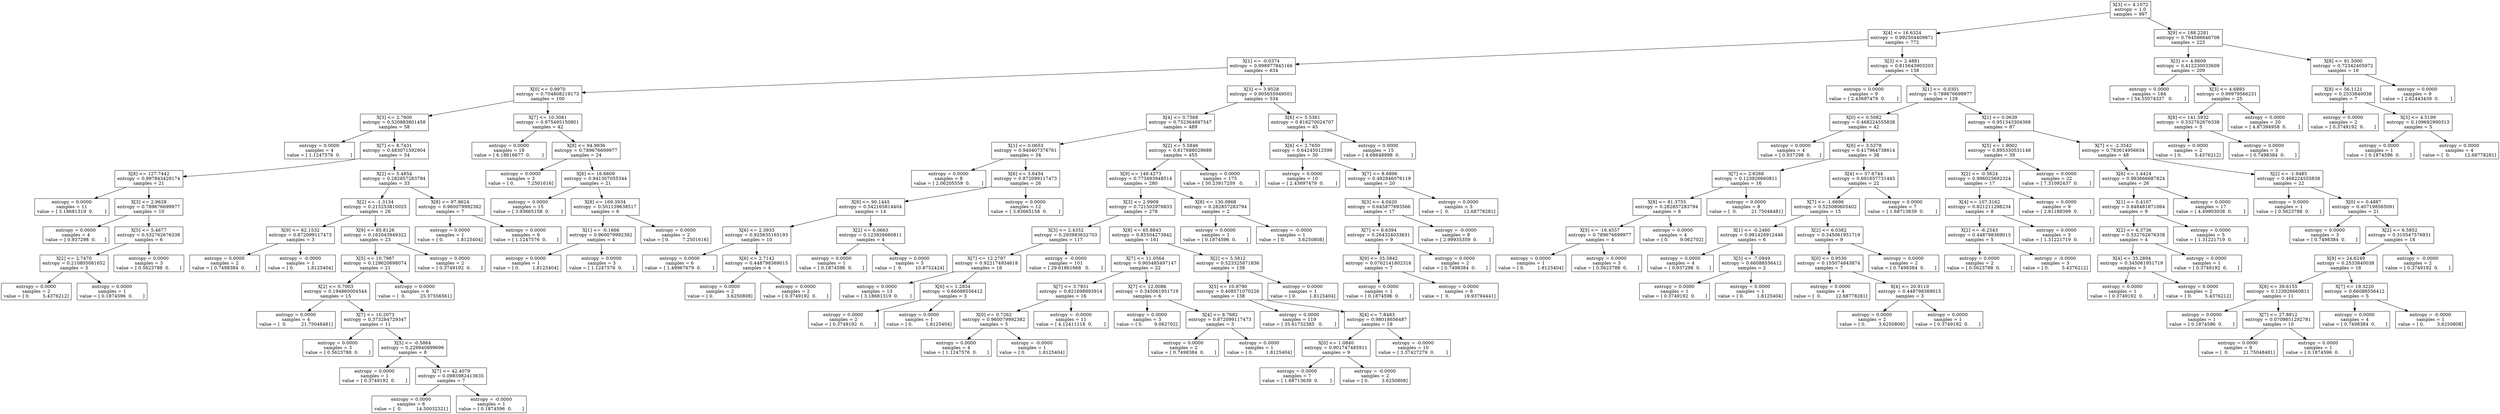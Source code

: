 digraph Tree {
0 [label="X[3] <= 4.1072\nentropy = 1.0\nsamples = 997", shape="box"] ;
1 [label="X[4] <= 16.6324\nentropy = 0.992504409871\nsamples = 772", shape="box"] ;
0 -> 1 ;
2 [label="X[1] <= -0.0374\nentropy = 0.998977845166\nsamples = 634", shape="box"] ;
1 -> 2 ;
3 [label="X[0] <= 0.9970\nentropy = 0.704808219173\nsamples = 100", shape="box"] ;
2 -> 3 ;
4 [label="X[3] <= 2.7600\nentropy = 0.520883801458\nsamples = 58", shape="box"] ;
3 -> 4 ;
5 [label="entropy = 0.0000\nsamples = 4\nvalue = [ 1.1247576  0.       ]", shape="box"] ;
4 -> 5 ;
6 [label="X[7] <= 8.7431\nentropy = 0.483071592904\nsamples = 54", shape="box"] ;
4 -> 6 ;
7 [label="X[8] <= 127.7442\nentropy = 0.997843429174\nsamples = 21", shape="box"] ;
6 -> 7 ;
8 [label="entropy = 0.0000\nsamples = 11\nvalue = [ 3.18681319  0.        ]", shape="box"] ;
7 -> 8 ;
9 [label="X[3] <= 2.9628\nentropy = 0.789676699977\nsamples = 10", shape="box"] ;
7 -> 9 ;
10 [label="entropy = 0.0000\nsamples = 4\nvalue = [ 0.937298  0.      ]", shape="box"] ;
9 -> 10 ;
11 [label="X[5] <= 5.4677\nentropy = 0.532762676338\nsamples = 6", shape="box"] ;
9 -> 11 ;
12 [label="X[2] <= 2.7470\nentropy = 0.210805081652\nsamples = 3", shape="box"] ;
11 -> 12 ;
13 [label="entropy = 0.0000\nsamples = 2\nvalue = [ 0.         5.4376212]", shape="box"] ;
12 -> 13 ;
14 [label="entropy = 0.0000\nsamples = 1\nvalue = [ 0.1874596  0.       ]", shape="box"] ;
12 -> 14 ;
15 [label="entropy = 0.0000\nsamples = 3\nvalue = [ 0.5623788  0.       ]", shape="box"] ;
11 -> 15 ;
16 [label="X[2] <= 5.4854\nentropy = 0.282857283794\nsamples = 33", shape="box"] ;
6 -> 16 ;
17 [label="X[2] <= -1.3134\nentropy = 0.215253810025\nsamples = 26", shape="box"] ;
16 -> 17 ;
18 [label="X[9] <= 62.1532\nentropy = 0.872099117473\nsamples = 3", shape="box"] ;
17 -> 18 ;
19 [label="entropy = 0.0000\nsamples = 2\nvalue = [ 0.7498384  0.       ]", shape="box"] ;
18 -> 19 ;
20 [label="entropy = -0.0000\nsamples = 1\nvalue = [ 0.         1.8125404]", shape="box"] ;
18 -> 20 ;
21 [label="X[9] <= 85.8126\nentropy = 0.162043949322\nsamples = 23", shape="box"] ;
17 -> 21 ;
22 [label="X[5] <= 10.7987\nentropy = 0.129620698074\nsamples = 21", shape="box"] ;
21 -> 22 ;
23 [label="X[2] <= 0.7003\nentropy = 0.194860004544\nsamples = 15", shape="box"] ;
22 -> 23 ;
24 [label="entropy = 0.0000\nsamples = 4\nvalue = [  0.          21.75048481]", shape="box"] ;
23 -> 24 ;
25 [label="X[7] <= 10.2073\nentropy = 0.373284729347\nsamples = 11", shape="box"] ;
23 -> 25 ;
26 [label="entropy = 0.0000\nsamples = 3\nvalue = [ 0.5623788  0.       ]", shape="box"] ;
25 -> 26 ;
27 [label="X[5] <= -0.5864\nentropy = 0.229940899696\nsamples = 8", shape="box"] ;
25 -> 27 ;
28 [label="entropy = 0.0000\nsamples = 1\nvalue = [ 0.3749192  0.       ]", shape="box"] ;
27 -> 28 ;
29 [label="X[7] <= 42.4079\nentropy = 0.0985982413635\nsamples = 7", shape="box"] ;
27 -> 29 ;
30 [label="entropy = 0.0000\nsamples = 6\nvalue = [  0.          14.50032321]", shape="box"] ;
29 -> 30 ;
31 [label="entropy = -0.0000\nsamples = 1\nvalue = [ 0.1874596  0.       ]", shape="box"] ;
29 -> 31 ;
32 [label="entropy = 0.0000\nsamples = 6\nvalue = [  0.          25.37556561]", shape="box"] ;
22 -> 32 ;
33 [label="entropy = 0.0000\nsamples = 2\nvalue = [ 0.3749192  0.       ]", shape="box"] ;
21 -> 33 ;
34 [label="X[8] <= 97.9624\nentropy = 0.960079992382\nsamples = 7", shape="box"] ;
16 -> 34 ;
35 [label="entropy = 0.0000\nsamples = 1\nvalue = [ 0.         1.8125404]", shape="box"] ;
34 -> 35 ;
36 [label="entropy = 0.0000\nsamples = 6\nvalue = [ 1.1247576  0.       ]", shape="box"] ;
34 -> 36 ;
37 [label="X[7] <= 10.3081\nentropy = 0.975495150801\nsamples = 42", shape="box"] ;
3 -> 37 ;
38 [label="entropy = 0.0000\nsamples = 18\nvalue = [ 6.18616677  0.        ]", shape="box"] ;
37 -> 38 ;
39 [label="X[8] <= 94.9936\nentropy = 0.789676699977\nsamples = 24", shape="box"] ;
37 -> 39 ;
40 [label="entropy = 0.0000\nsamples = 3\nvalue = [ 0.         7.2501616]", shape="box"] ;
39 -> 40 ;
41 [label="X[6] <= 16.6609\nentropy = 0.941307055344\nsamples = 21", shape="box"] ;
39 -> 41 ;
42 [label="entropy = 0.0000\nsamples = 15\nvalue = [ 3.93665158  0.        ]", shape="box"] ;
41 -> 42 ;
43 [label="X[8] <= 169.3934\nentropy = 0.501139638517\nsamples = 6", shape="box"] ;
41 -> 43 ;
44 [label="X[1] <= -0.1666\nentropy = 0.960079992382\nsamples = 4", shape="box"] ;
43 -> 44 ;
45 [label="entropy = 0.0000\nsamples = 1\nvalue = [ 0.         1.8125404]", shape="box"] ;
44 -> 45 ;
46 [label="entropy = 0.0000\nsamples = 3\nvalue = [ 1.1247576  0.       ]", shape="box"] ;
44 -> 46 ;
47 [label="entropy = 0.0000\nsamples = 2\nvalue = [ 0.         7.2501616]", shape="box"] ;
43 -> 47 ;
48 [label="X[3] <= 3.9528\nentropy = 0.905655949501\nsamples = 534", shape="box"] ;
2 -> 48 ;
49 [label="X[4] <= 0.7568\nentropy = 0.752364697547\nsamples = 489", shape="box"] ;
48 -> 49 ;
50 [label="X[1] <= 0.0653\nentropy = 0.940407376761\nsamples = 34", shape="box"] ;
49 -> 50 ;
51 [label="entropy = 0.0000\nsamples = 8\nvalue = [ 2.06205559  0.        ]", shape="box"] ;
50 -> 51 ;
52 [label="X[6] <= 3.6454\nentropy = 0.872099117473\nsamples = 26", shape="box"] ;
50 -> 52 ;
53 [label="X[8] <= 90.1445\nentropy = 0.542165814404\nsamples = 14", shape="box"] ;
52 -> 53 ;
54 [label="X[6] <= 2.3933\nentropy = 0.925635165193\nsamples = 10", shape="box"] ;
53 -> 54 ;
55 [label="entropy = 0.0000\nsamples = 6\nvalue = [ 1.49967679  0.        ]", shape="box"] ;
54 -> 55 ;
56 [label="X[6] <= 2.7142\nentropy = 0.448798369015\nsamples = 4", shape="box"] ;
54 -> 56 ;
57 [label="entropy = 0.0000\nsamples = 2\nvalue = [ 0.         3.6250808]", shape="box"] ;
56 -> 57 ;
58 [label="entropy = 0.0000\nsamples = 2\nvalue = [ 0.3749192  0.       ]", shape="box"] ;
56 -> 58 ;
59 [label="X[2] <= 6.0663\nentropy = 0.123926660811\nsamples = 4", shape="box"] ;
53 -> 59 ;
60 [label="entropy = 0.0000\nsamples = 1\nvalue = [ 0.1874596  0.       ]", shape="box"] ;
59 -> 60 ;
61 [label="entropy = 0.0000\nsamples = 3\nvalue = [  0.         10.8752424]", shape="box"] ;
59 -> 61 ;
62 [label="entropy = 0.0000\nsamples = 12\nvalue = [ 3.93665158  0.        ]", shape="box"] ;
52 -> 62 ;
63 [label="X[2] <= 5.5846\nentropy = 0.617688029689\nsamples = 455", shape="box"] ;
49 -> 63 ;
64 [label="X[9] <= 149.4273\nentropy = 0.773493948514\nsamples = 280", shape="box"] ;
63 -> 64 ;
65 [label="X[3] <= 2.9909\nentropy = 0.721502976833\nsamples = 278", shape="box"] ;
64 -> 65 ;
66 [label="X[3] <= 2.4352\nentropy = 0.293983632703\nsamples = 117", shape="box"] ;
65 -> 66 ;
67 [label="X[7] <= 12.2797\nentropy = 0.922174934618\nsamples = 16", shape="box"] ;
66 -> 67 ;
68 [label="entropy = 0.0000\nsamples = 13\nvalue = [ 3.18681319  0.        ]", shape="box"] ;
67 -> 68 ;
69 [label="X[0] <= 1.2834\nentropy = 0.66088556412\nsamples = 3", shape="box"] ;
67 -> 69 ;
70 [label="entropy = 0.0000\nsamples = 2\nvalue = [ 0.3749192  0.       ]", shape="box"] ;
69 -> 70 ;
71 [label="entropy = 0.0000\nsamples = 1\nvalue = [ 0.         1.8125404]", shape="box"] ;
69 -> 71 ;
72 [label="entropy = -0.0000\nsamples = 101\nvalue = [ 29.61861668   0.        ]", shape="box"] ;
66 -> 72 ;
73 [label="X[8] <= 65.8843\nentropy = 0.85504273842\nsamples = 161", shape="box"] ;
65 -> 73 ;
74 [label="X[7] <= 11.0564\nentropy = 0.905485497147\nsamples = 22", shape="box"] ;
73 -> 74 ;
75 [label="X[7] <= 3.7931\nentropy = 0.821698893914\nsamples = 16", shape="box"] ;
74 -> 75 ;
76 [label="X[0] <= 0.7262\nentropy = 0.960079992382\nsamples = 5", shape="box"] ;
75 -> 76 ;
77 [label="entropy = 0.0000\nsamples = 4\nvalue = [ 1.1247576  0.       ]", shape="box"] ;
76 -> 77 ;
78 [label="entropy = -0.0000\nsamples = 1\nvalue = [ 0.         1.8125404]", shape="box"] ;
76 -> 78 ;
79 [label="entropy = -0.0000\nsamples = 11\nvalue = [ 4.12411118  0.        ]", shape="box"] ;
75 -> 79 ;
80 [label="X[7] <= 12.0086\nentropy = 0.345061951719\nsamples = 6", shape="box"] ;
74 -> 80 ;
81 [label="entropy = 0.0000\nsamples = 3\nvalue = [ 0.        9.062702]", shape="box"] ;
80 -> 81 ;
82 [label="X[4] <= 8.7682\nentropy = 0.872099117473\nsamples = 3", shape="box"] ;
80 -> 82 ;
83 [label="entropy = 0.0000\nsamples = 2\nvalue = [ 0.7498384  0.       ]", shape="box"] ;
82 -> 83 ;
84 [label="entropy = 0.0000\nsamples = 1\nvalue = [ 0.         1.8125404]", shape="box"] ;
82 -> 84 ;
85 [label="X[2] <= 5.5812\nentropy = 0.523325871836\nsamples = 139", shape="box"] ;
73 -> 85 ;
86 [label="X[5] <= 10.9790\nentropy = 0.408571070226\nsamples = 138", shape="box"] ;
85 -> 86 ;
87 [label="entropy = 0.0000\nsamples = 119\nvalue = [ 35.61732385   0.        ]", shape="box"] ;
86 -> 87 ;
88 [label="X[4] <= 7.8483\nentropy = 0.98018656487\nsamples = 19", shape="box"] ;
86 -> 88 ;
89 [label="X[0] <= 1.0840\nentropy = 0.901747485911\nsamples = 9", shape="box"] ;
88 -> 89 ;
90 [label="entropy = 0.0000\nsamples = 7\nvalue = [ 1.68713639  0.        ]", shape="box"] ;
89 -> 90 ;
91 [label="entropy = -0.0000\nsamples = 2\nvalue = [ 0.         3.6250808]", shape="box"] ;
89 -> 91 ;
92 [label="entropy = -0.0000\nsamples = 10\nvalue = [ 3.37427279  0.        ]", shape="box"] ;
88 -> 92 ;
93 [label="entropy = 0.0000\nsamples = 1\nvalue = [ 0.         1.8125404]", shape="box"] ;
85 -> 93 ;
94 [label="X[8] <= 130.0868\nentropy = 0.282857283794\nsamples = 2", shape="box"] ;
64 -> 94 ;
95 [label="entropy = 0.0000\nsamples = 1\nvalue = [ 0.1874596  0.       ]", shape="box"] ;
94 -> 95 ;
96 [label="entropy = -0.0000\nsamples = 1\nvalue = [ 0.         3.6250808]", shape="box"] ;
94 -> 96 ;
97 [label="entropy = 0.0000\nsamples = 175\nvalue = [ 50.23917259   0.        ]", shape="box"] ;
63 -> 97 ;
98 [label="X[6] <= 5.5361\nentropy = 0.816270024707\nsamples = 45", shape="box"] ;
48 -> 98 ;
99 [label="X[6] <= 2.7650\nentropy = 0.64245012599\nsamples = 30", shape="box"] ;
98 -> 99 ;
100 [label="entropy = 0.0000\nsamples = 10\nvalue = [ 2.43697479  0.        ]", shape="box"] ;
99 -> 100 ;
101 [label="X[7] <= 8.6896\nentropy = 0.492846076119\nsamples = 20", shape="box"] ;
99 -> 101 ;
102 [label="X[3] <= 4.0420\nentropy = 0.645877693566\nsamples = 17", shape="box"] ;
101 -> 102 ;
103 [label="X[7] <= 6.6394\nentropy = 0.264324033631\nsamples = 9", shape="box"] ;
102 -> 103 ;
104 [label="X[9] <= 35.5842\nentropy = 0.0762141802316\nsamples = 7", shape="box"] ;
103 -> 104 ;
105 [label="entropy = 0.0000\nsamples = 1\nvalue = [ 0.1874596  0.       ]", shape="box"] ;
104 -> 105 ;
106 [label="entropy = 0.0000\nsamples = 6\nvalue = [  0.          19.93794441]", shape="box"] ;
104 -> 106 ;
107 [label="entropy = 0.0000\nsamples = 2\nvalue = [ 0.7498384  0.       ]", shape="box"] ;
103 -> 107 ;
108 [label="entropy = -0.0000\nsamples = 8\nvalue = [ 2.99935359  0.        ]", shape="box"] ;
102 -> 108 ;
109 [label="entropy = 0.0000\nsamples = 3\nvalue = [  0.          12.68778281]", shape="box"] ;
101 -> 109 ;
110 [label="entropy = 0.0000\nsamples = 15\nvalue = [ 4.68648998  0.        ]", shape="box"] ;
98 -> 110 ;
111 [label="X[3] <= 2.4881\nentropy = 0.815643903203\nsamples = 138", shape="box"] ;
1 -> 111 ;
112 [label="entropy = 0.0000\nsamples = 9\nvalue = [ 2.43697479  0.        ]", shape="box"] ;
111 -> 112 ;
113 [label="X[1] <= -0.0301\nentropy = 0.789676699977\nsamples = 129", shape="box"] ;
111 -> 113 ;
114 [label="X[0] <= 0.5082\nentropy = 0.468224555838\nsamples = 42", shape="box"] ;
113 -> 114 ;
115 [label="entropy = 0.0000\nsamples = 4\nvalue = [ 0.937298  0.      ]", shape="box"] ;
114 -> 115 ;
116 [label="X[6] <= 3.5278\nentropy = 0.417964738614\nsamples = 38", shape="box"] ;
114 -> 116 ;
117 [label="X[7] <= 2.6268\nentropy = 0.123926660811\nsamples = 16", shape="box"] ;
116 -> 117 ;
118 [label="X[8] <= 81.3755\nentropy = 0.282857283794\nsamples = 8", shape="box"] ;
117 -> 118 ;
119 [label="X[5] <= -16.4557\nentropy = 0.789676699977\nsamples = 4", shape="box"] ;
118 -> 119 ;
120 [label="entropy = 0.0000\nsamples = 1\nvalue = [ 0.         1.8125404]", shape="box"] ;
119 -> 120 ;
121 [label="entropy = 0.0000\nsamples = 3\nvalue = [ 0.5623788  0.       ]", shape="box"] ;
119 -> 121 ;
122 [label="entropy = 0.0000\nsamples = 4\nvalue = [ 0.        9.062702]", shape="box"] ;
118 -> 122 ;
123 [label="entropy = 0.0000\nsamples = 8\nvalue = [  0.          21.75048481]", shape="box"] ;
117 -> 123 ;
124 [label="X[4] <= 57.6744\nentropy = 0.691657731445\nsamples = 22", shape="box"] ;
116 -> 124 ;
125 [label="X[7] <= -1.6696\nentropy = 0.525080605402\nsamples = 15", shape="box"] ;
124 -> 125 ;
126 [label="X[1] <= -0.2460\nentropy = 0.981426912446\nsamples = 6", shape="box"] ;
125 -> 126 ;
127 [label="entropy = 0.0000\nsamples = 4\nvalue = [ 0.937298  0.      ]", shape="box"] ;
126 -> 127 ;
128 [label="X[5] <= -7.0949\nentropy = 0.66088556412\nsamples = 2", shape="box"] ;
126 -> 128 ;
129 [label="entropy = 0.0000\nsamples = 1\nvalue = [ 0.3749192  0.       ]", shape="box"] ;
128 -> 129 ;
130 [label="entropy = 0.0000\nsamples = 1\nvalue = [ 0.         1.8125404]", shape="box"] ;
128 -> 130 ;
131 [label="X[2] <= 6.0382\nentropy = 0.345061951719\nsamples = 9", shape="box"] ;
125 -> 131 ;
132 [label="X[0] <= 0.9530\nentropy = 0.155074843874\nsamples = 7", shape="box"] ;
131 -> 132 ;
133 [label="entropy = 0.0000\nsamples = 4\nvalue = [  0.          12.68778281]", shape="box"] ;
132 -> 133 ;
134 [label="X[4] <= 20.9110\nentropy = 0.448798369015\nsamples = 3", shape="box"] ;
132 -> 134 ;
135 [label="entropy = 0.0000\nsamples = 2\nvalue = [ 0.         3.6250808]", shape="box"] ;
134 -> 135 ;
136 [label="entropy = 0.0000\nsamples = 1\nvalue = [ 0.3749192  0.       ]", shape="box"] ;
134 -> 136 ;
137 [label="entropy = 0.0000\nsamples = 2\nvalue = [ 0.7498384  0.       ]", shape="box"] ;
131 -> 137 ;
138 [label="entropy = 0.0000\nsamples = 7\nvalue = [ 1.68713639  0.        ]", shape="box"] ;
124 -> 138 ;
139 [label="X[1] <= 0.0639\nentropy = 0.951343304368\nsamples = 87", shape="box"] ;
113 -> 139 ;
140 [label="X[5] <= 1.9002\nentropy = 0.895330531148\nsamples = 39", shape="box"] ;
139 -> 140 ;
141 [label="X[2] <= -0.5624\nentropy = 0.996025692324\nsamples = 17", shape="box"] ;
140 -> 141 ;
142 [label="X[4] <= 107.3162\nentropy = 0.821211298234\nsamples = 8", shape="box"] ;
141 -> 142 ;
143 [label="X[2] <= -6.2543\nentropy = 0.448798369015\nsamples = 5", shape="box"] ;
142 -> 143 ;
144 [label="entropy = 0.0000\nsamples = 2\nvalue = [ 0.5623788  0.       ]", shape="box"] ;
143 -> 144 ;
145 [label="entropy = -0.0000\nsamples = 3\nvalue = [ 0.         5.4376212]", shape="box"] ;
143 -> 145 ;
146 [label="entropy = 0.0000\nsamples = 3\nvalue = [ 1.31221719  0.        ]", shape="box"] ;
142 -> 146 ;
147 [label="entropy = 0.0000\nsamples = 9\nvalue = [ 2.81189399  0.        ]", shape="box"] ;
141 -> 147 ;
148 [label="entropy = 0.0000\nsamples = 22\nvalue = [ 7.31092437  0.        ]", shape="box"] ;
140 -> 148 ;
149 [label="X[7] <= -2.3542\nentropy = 0.783614956634\nsamples = 48", shape="box"] ;
139 -> 149 ;
150 [label="X[6] <= 1.4424\nentropy = 0.993666687824\nsamples = 26", shape="box"] ;
149 -> 150 ;
151 [label="X[1] <= 0.4107\nentropy = 0.848481871064\nsamples = 9", shape="box"] ;
150 -> 151 ;
152 [label="X[2] <= 6.3736\nentropy = 0.532762676338\nsamples = 4", shape="box"] ;
151 -> 152 ;
153 [label="X[4] <= 35.2894\nentropy = 0.345061951719\nsamples = 3", shape="box"] ;
152 -> 153 ;
154 [label="entropy = 0.0000\nsamples = 1\nvalue = [ 0.3749192  0.       ]", shape="box"] ;
153 -> 154 ;
155 [label="entropy = 0.0000\nsamples = 2\nvalue = [ 0.         5.4376212]", shape="box"] ;
153 -> 155 ;
156 [label="entropy = 0.0000\nsamples = 1\nvalue = [ 0.3749192  0.       ]", shape="box"] ;
152 -> 156 ;
157 [label="entropy = 0.0000\nsamples = 5\nvalue = [ 1.31221719  0.        ]", shape="box"] ;
151 -> 157 ;
158 [label="entropy = 0.0000\nsamples = 17\nvalue = [ 4.49903038  0.        ]", shape="box"] ;
150 -> 158 ;
159 [label="X[2] <= -1.9485\nentropy = 0.468224555838\nsamples = 22", shape="box"] ;
149 -> 159 ;
160 [label="entropy = 0.0000\nsamples = 1\nvalue = [ 0.5623788  0.       ]", shape="box"] ;
159 -> 160 ;
161 [label="X[0] <= 0.4887\nentropy = 0.407198565091\nsamples = 21", shape="box"] ;
159 -> 161 ;
162 [label="entropy = 0.0000\nsamples = 3\nvalue = [ 0.7498384  0.       ]", shape="box"] ;
161 -> 162 ;
163 [label="X[2] <= 6.5852\nentropy = 0.310547576931\nsamples = 18", shape="box"] ;
161 -> 163 ;
164 [label="X[9] <= 24.6249\nentropy = 0.2533840038\nsamples = 16", shape="box"] ;
163 -> 164 ;
165 [label="X[8] <= 39.6155\nentropy = 0.123926660811\nsamples = 11", shape="box"] ;
164 -> 165 ;
166 [label="entropy = 0.0000\nsamples = 1\nvalue = [ 0.1874596  0.       ]", shape="box"] ;
165 -> 166 ;
167 [label="X[7] <= 27.8812\nentropy = 0.0709851292781\nsamples = 10", shape="box"] ;
165 -> 167 ;
168 [label="entropy = 0.0000\nsamples = 9\nvalue = [  0.          21.75048481]", shape="box"] ;
167 -> 168 ;
169 [label="entropy = 0.0000\nsamples = 1\nvalue = [ 0.1874596  0.       ]", shape="box"] ;
167 -> 169 ;
170 [label="X[7] <= 19.3220\nentropy = 0.66088556412\nsamples = 5", shape="box"] ;
164 -> 170 ;
171 [label="entropy = 0.0000\nsamples = 4\nvalue = [ 0.7498384  0.       ]", shape="box"] ;
170 -> 171 ;
172 [label="entropy = -0.0000\nsamples = 1\nvalue = [ 0.         3.6250808]", shape="box"] ;
170 -> 172 ;
173 [label="entropy = -0.0000\nsamples = 2\nvalue = [ 0.3749192  0.       ]", shape="box"] ;
163 -> 173 ;
174 [label="X[9] <= 188.2281\nentropy = 0.764586646708\nsamples = 225", shape="box"] ;
0 -> 174 ;
175 [label="X[3] <= 4.6609\nentropy = 0.412230033609\nsamples = 209", shape="box"] ;
174 -> 175 ;
176 [label="entropy = 0.0000\nsamples = 184\nvalue = [ 54.55074337   0.        ]", shape="box"] ;
175 -> 176 ;
177 [label="X[3] <= 4.6893\nentropy = 0.99979566231\nsamples = 25", shape="box"] ;
175 -> 177 ;
178 [label="X[8] <= 141.5932\nentropy = 0.532762676338\nsamples = 5", shape="box"] ;
177 -> 178 ;
179 [label="entropy = 0.0000\nsamples = 2\nvalue = [ 0.         5.4376212]", shape="box"] ;
178 -> 179 ;
180 [label="entropy = 0.0000\nsamples = 3\nvalue = [ 0.7498384  0.       ]", shape="box"] ;
178 -> 180 ;
181 [label="entropy = 0.0000\nsamples = 20\nvalue = [ 4.87394958  0.        ]", shape="box"] ;
177 -> 181 ;
182 [label="X[8] <= 91.5000\nentropy = 0.72342405972\nsamples = 16", shape="box"] ;
174 -> 182 ;
183 [label="X[8] <= 56.1121\nentropy = 0.2533840038\nsamples = 7", shape="box"] ;
182 -> 183 ;
184 [label="entropy = 0.0000\nsamples = 2\nvalue = [ 0.3749192  0.       ]", shape="box"] ;
183 -> 184 ;
185 [label="X[3] <= 4.5199\nentropy = 0.109692990313\nsamples = 5", shape="box"] ;
183 -> 185 ;
186 [label="entropy = 0.0000\nsamples = 1\nvalue = [ 0.1874596  0.       ]", shape="box"] ;
185 -> 186 ;
187 [label="entropy = 0.0000\nsamples = 4\nvalue = [  0.          12.68778281]", shape="box"] ;
185 -> 187 ;
188 [label="entropy = 0.0000\nsamples = 9\nvalue = [ 2.62443439  0.        ]", shape="box"] ;
182 -> 188 ;
}